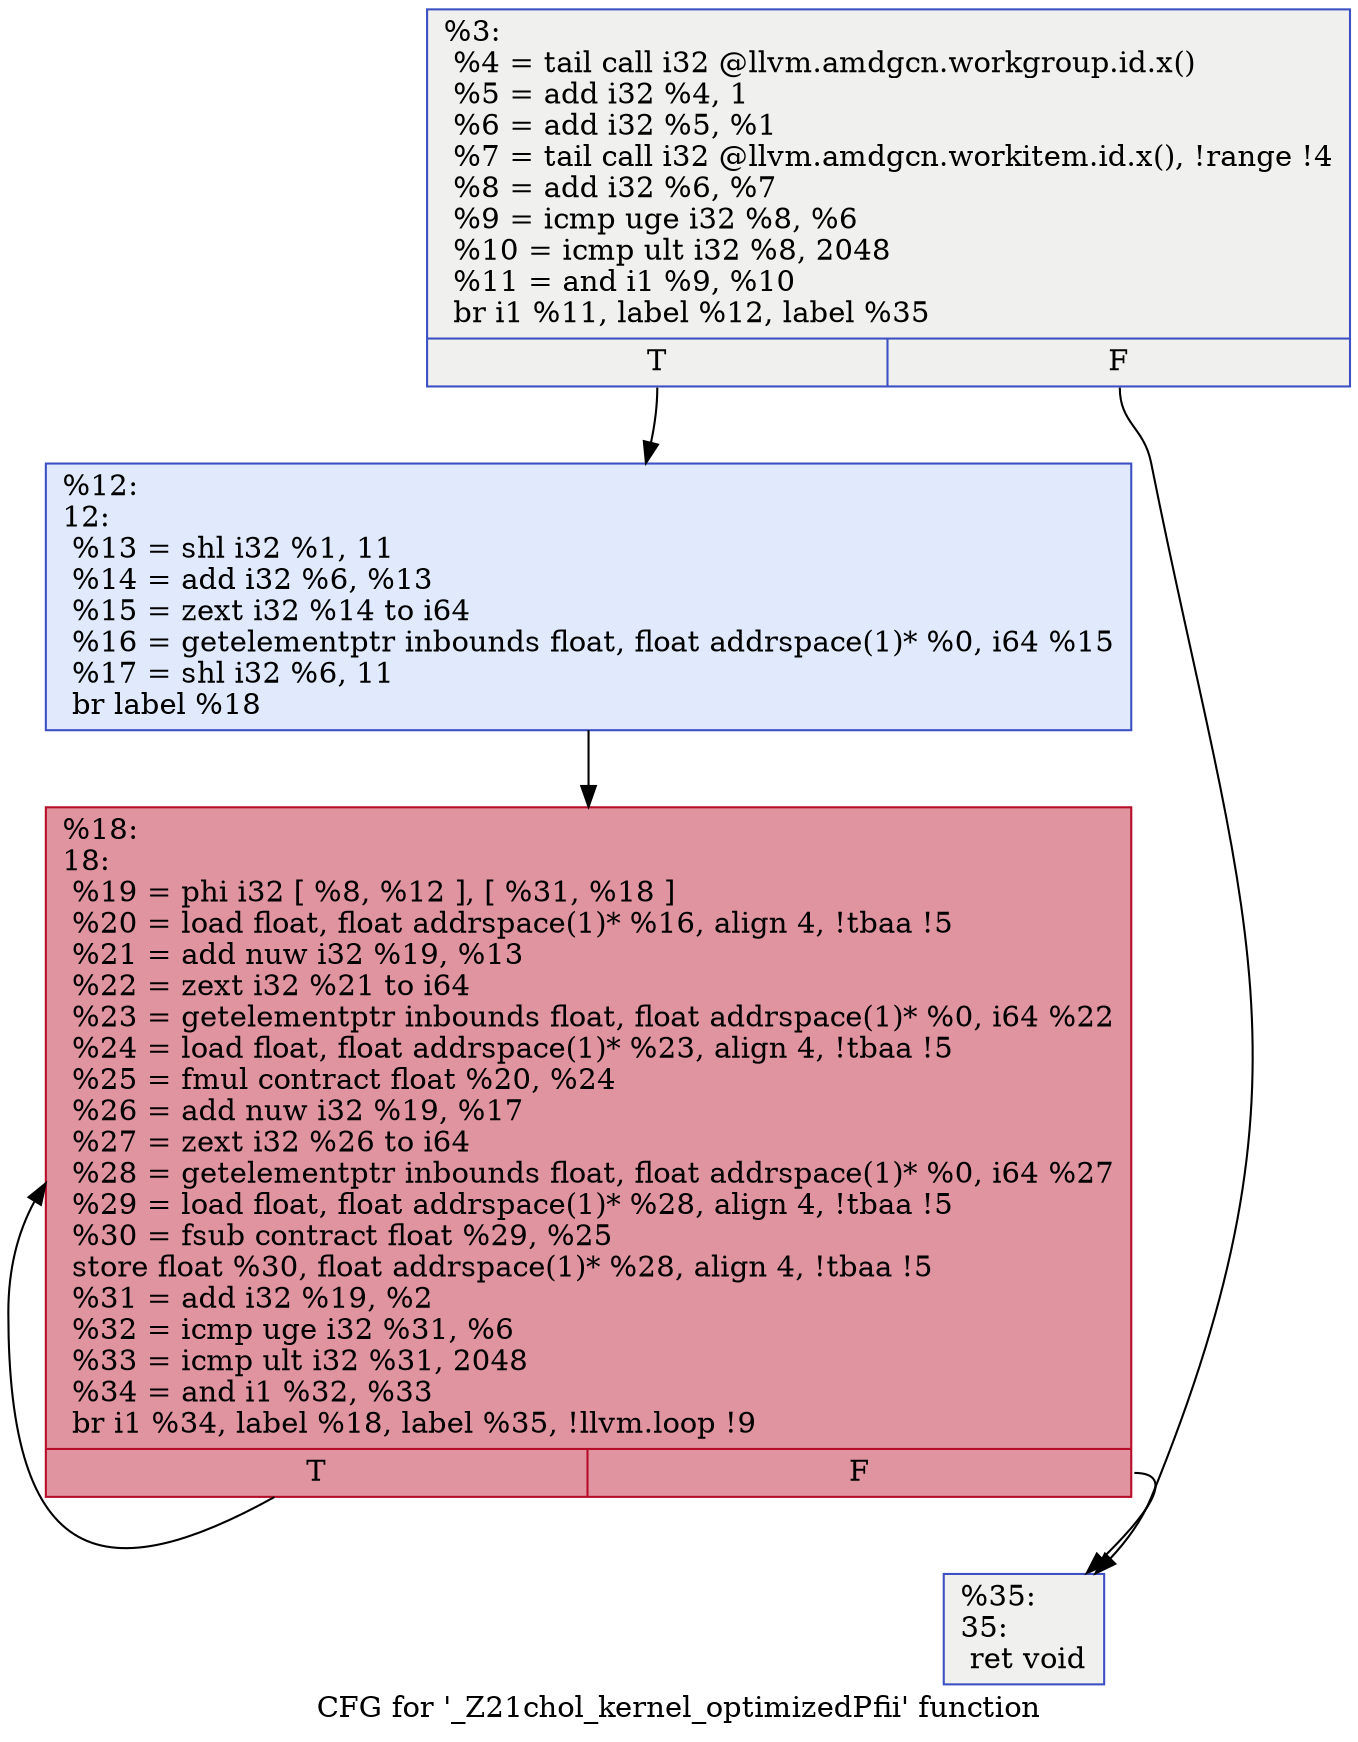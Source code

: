 digraph "CFG for '_Z21chol_kernel_optimizedPfii' function" {
	label="CFG for '_Z21chol_kernel_optimizedPfii' function";

	Node0x463d0f0 [shape=record,color="#3d50c3ff", style=filled, fillcolor="#dedcdb70",label="{%3:\l  %4 = tail call i32 @llvm.amdgcn.workgroup.id.x()\l  %5 = add i32 %4, 1\l  %6 = add i32 %5, %1\l  %7 = tail call i32 @llvm.amdgcn.workitem.id.x(), !range !4\l  %8 = add i32 %6, %7\l  %9 = icmp uge i32 %8, %6\l  %10 = icmp ult i32 %8, 2048\l  %11 = and i1 %9, %10\l  br i1 %11, label %12, label %35\l|{<s0>T|<s1>F}}"];
	Node0x463d0f0:s0 -> Node0x463d2a0;
	Node0x463d0f0:s1 -> Node0x463eaf0;
	Node0x463d2a0 [shape=record,color="#3d50c3ff", style=filled, fillcolor="#b9d0f970",label="{%12:\l12:                                               \l  %13 = shl i32 %1, 11\l  %14 = add i32 %6, %13\l  %15 = zext i32 %14 to i64\l  %16 = getelementptr inbounds float, float addrspace(1)* %0, i64 %15\l  %17 = shl i32 %6, 11\l  br label %18\l}"];
	Node0x463d2a0 -> Node0x463efa0;
	Node0x463efa0 [shape=record,color="#b70d28ff", style=filled, fillcolor="#b70d2870",label="{%18:\l18:                                               \l  %19 = phi i32 [ %8, %12 ], [ %31, %18 ]\l  %20 = load float, float addrspace(1)* %16, align 4, !tbaa !5\l  %21 = add nuw i32 %19, %13\l  %22 = zext i32 %21 to i64\l  %23 = getelementptr inbounds float, float addrspace(1)* %0, i64 %22\l  %24 = load float, float addrspace(1)* %23, align 4, !tbaa !5\l  %25 = fmul contract float %20, %24\l  %26 = add nuw i32 %19, %17\l  %27 = zext i32 %26 to i64\l  %28 = getelementptr inbounds float, float addrspace(1)* %0, i64 %27\l  %29 = load float, float addrspace(1)* %28, align 4, !tbaa !5\l  %30 = fsub contract float %29, %25\l  store float %30, float addrspace(1)* %28, align 4, !tbaa !5\l  %31 = add i32 %19, %2\l  %32 = icmp uge i32 %31, %6\l  %33 = icmp ult i32 %31, 2048\l  %34 = and i1 %32, %33\l  br i1 %34, label %18, label %35, !llvm.loop !9\l|{<s0>T|<s1>F}}"];
	Node0x463efa0:s0 -> Node0x463efa0;
	Node0x463efa0:s1 -> Node0x463eaf0;
	Node0x463eaf0 [shape=record,color="#3d50c3ff", style=filled, fillcolor="#dedcdb70",label="{%35:\l35:                                               \l  ret void\l}"];
}

